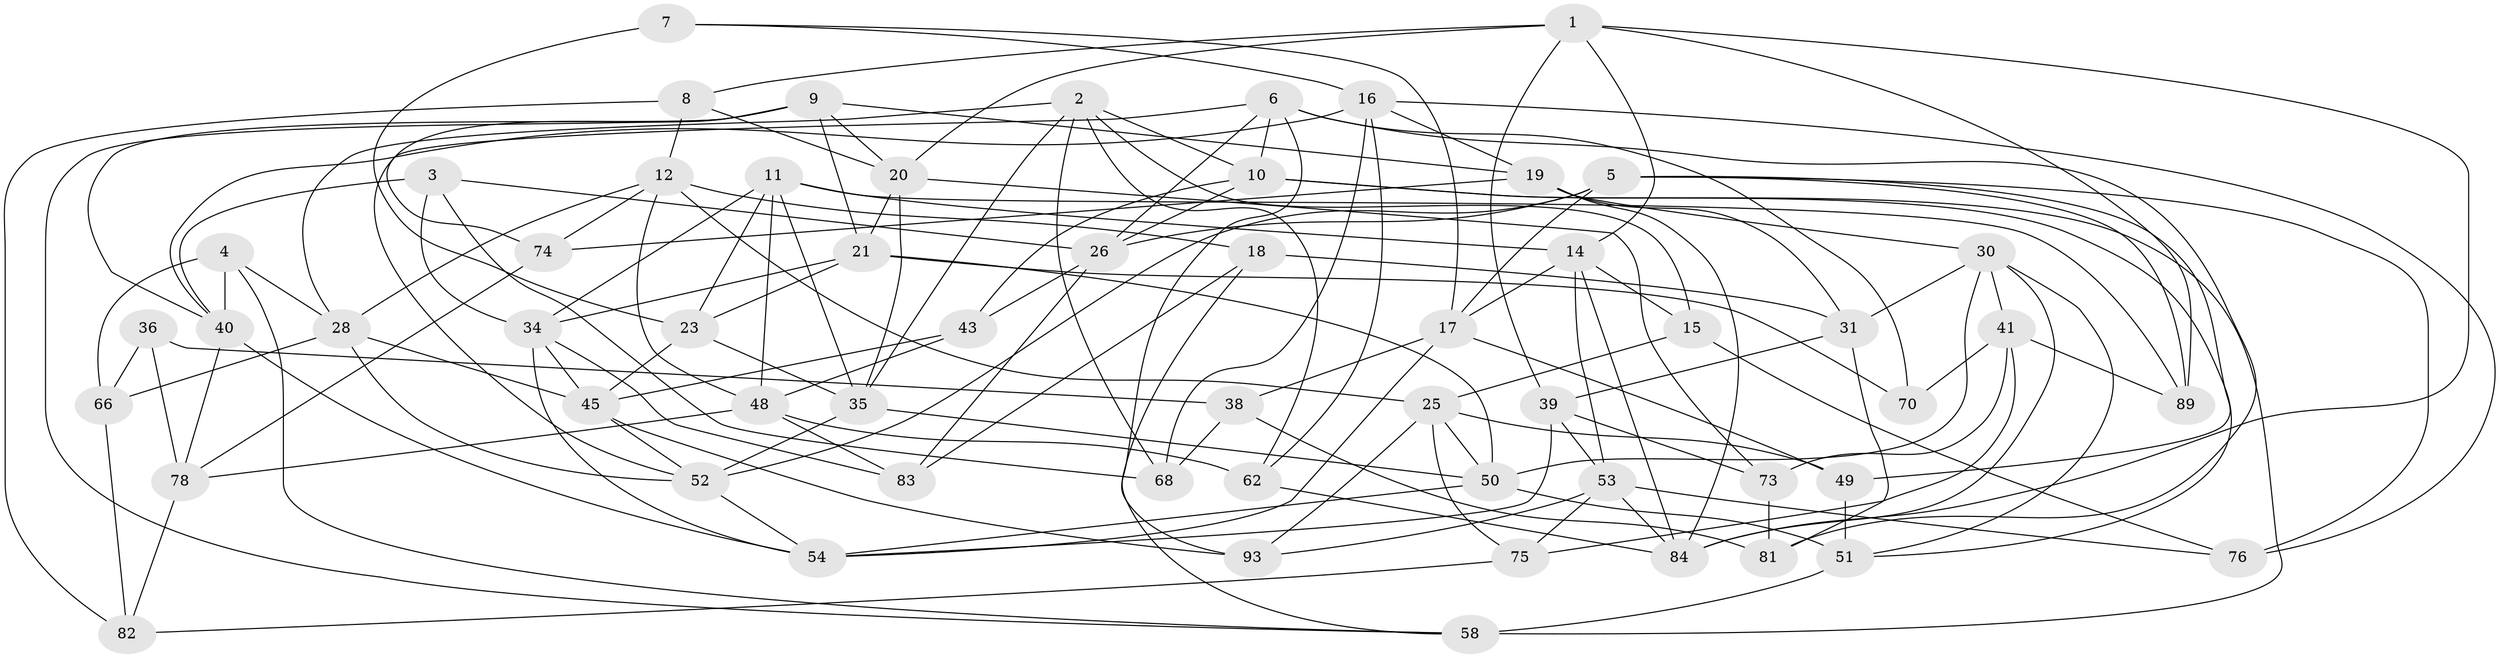 // original degree distribution, {4: 1.0}
// Generated by graph-tools (version 1.1) at 2025/42/03/06/25 10:42:17]
// undirected, 58 vertices, 146 edges
graph export_dot {
graph [start="1"]
  node [color=gray90,style=filled];
  1 [super="+64"];
  2 [super="+60"];
  3;
  4;
  5 [super="+90"];
  6 [super="+13"];
  7;
  8;
  9 [super="+57"];
  10 [super="+24"];
  11 [super="+27"];
  12 [super="+63"];
  14 [super="+79"];
  15;
  16 [super="+37"];
  17 [super="+80"];
  18;
  19 [super="+59"];
  20 [super="+29"];
  21 [super="+22"];
  23 [super="+33"];
  25 [super="+86"];
  26 [super="+32"];
  28 [super="+42"];
  30 [super="+65"];
  31 [super="+77"];
  34 [super="+55"];
  35 [super="+56"];
  36;
  38;
  39 [super="+71"];
  40 [super="+46"];
  41 [super="+44"];
  43;
  45 [super="+47"];
  48 [super="+67"];
  49;
  50 [super="+85"];
  51 [super="+72"];
  52 [super="+87"];
  53 [super="+61"];
  54 [super="+69"];
  58 [super="+92"];
  62;
  66;
  68;
  70;
  73;
  74;
  75;
  76;
  78 [super="+91"];
  81;
  82;
  83;
  84 [super="+88"];
  89;
  93;
  1 -- 89;
  1 -- 14;
  1 -- 8;
  1 -- 20;
  1 -- 39;
  1 -- 84;
  2 -- 35;
  2 -- 28;
  2 -- 15;
  2 -- 10;
  2 -- 68;
  2 -- 62;
  3 -- 68;
  3 -- 34;
  3 -- 26;
  3 -- 40;
  4 -- 66;
  4 -- 28;
  4 -- 40;
  4 -- 58;
  5 -- 76;
  5 -- 17;
  5 -- 26;
  5 -- 89;
  5 -- 49;
  5 -- 52;
  6 -- 93;
  6 -- 81;
  6 -- 70;
  6 -- 10;
  6 -- 26;
  6 -- 52;
  7 -- 23 [weight=2];
  7 -- 16;
  7 -- 17;
  8 -- 82;
  8 -- 12;
  8 -- 20;
  9 -- 19;
  9 -- 21;
  9 -- 40;
  9 -- 58;
  9 -- 20;
  9 -- 74;
  10 -- 43;
  10 -- 58;
  10 -- 26;
  10 -- 51;
  11 -- 89;
  11 -- 23;
  11 -- 35;
  11 -- 34;
  11 -- 14;
  11 -- 48;
  12 -- 25;
  12 -- 28;
  12 -- 48;
  12 -- 18;
  12 -- 74;
  14 -- 17;
  14 -- 53;
  14 -- 15;
  14 -- 84;
  15 -- 76;
  15 -- 25;
  16 -- 68;
  16 -- 40;
  16 -- 76;
  16 -- 62;
  16 -- 19;
  17 -- 49;
  17 -- 38;
  17 -- 54;
  18 -- 58;
  18 -- 83;
  18 -- 31;
  19 -- 30;
  19 -- 74;
  19 -- 31;
  19 -- 84;
  20 -- 73;
  20 -- 35;
  20 -- 21;
  21 -- 50;
  21 -- 23;
  21 -- 70;
  21 -- 34;
  23 -- 35;
  23 -- 45;
  25 -- 93;
  25 -- 50;
  25 -- 49;
  25 -- 75;
  26 -- 43;
  26 -- 83;
  28 -- 66;
  28 -- 52;
  28 -- 45;
  30 -- 84;
  30 -- 41;
  30 -- 50;
  30 -- 51;
  30 -- 31;
  31 -- 39 [weight=2];
  31 -- 81;
  34 -- 54;
  34 -- 83;
  34 -- 45;
  35 -- 50;
  35 -- 52;
  36 -- 38;
  36 -- 66;
  36 -- 78 [weight=2];
  38 -- 81;
  38 -- 68;
  39 -- 73;
  39 -- 53;
  39 -- 54;
  40 -- 78;
  40 -- 54;
  41 -- 75;
  41 -- 70 [weight=2];
  41 -- 73;
  41 -- 89;
  43 -- 45;
  43 -- 48;
  45 -- 93;
  45 -- 52;
  48 -- 62;
  48 -- 78;
  48 -- 83;
  49 -- 51;
  50 -- 51;
  50 -- 54;
  51 -- 58 [weight=2];
  52 -- 54;
  53 -- 84;
  53 -- 93;
  53 -- 75;
  53 -- 76;
  62 -- 84;
  66 -- 82;
  73 -- 81;
  74 -- 78;
  75 -- 82;
  78 -- 82;
}
